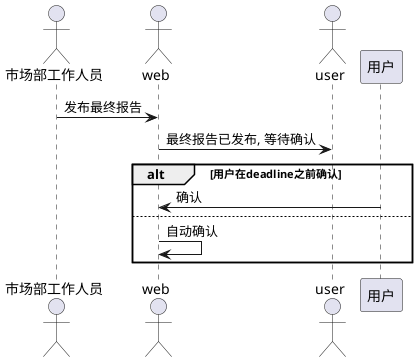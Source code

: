 @startuml
actor 市场部工作人员
actor web
actor user

市场部工作人员 -> web : 发布最终报告
web -> user : 最终报告已发布, 等待确认
alt 用户在deadline之前确认
    用户 -> web: 确认
else
    web -> web : 自动确认
end
@enduml